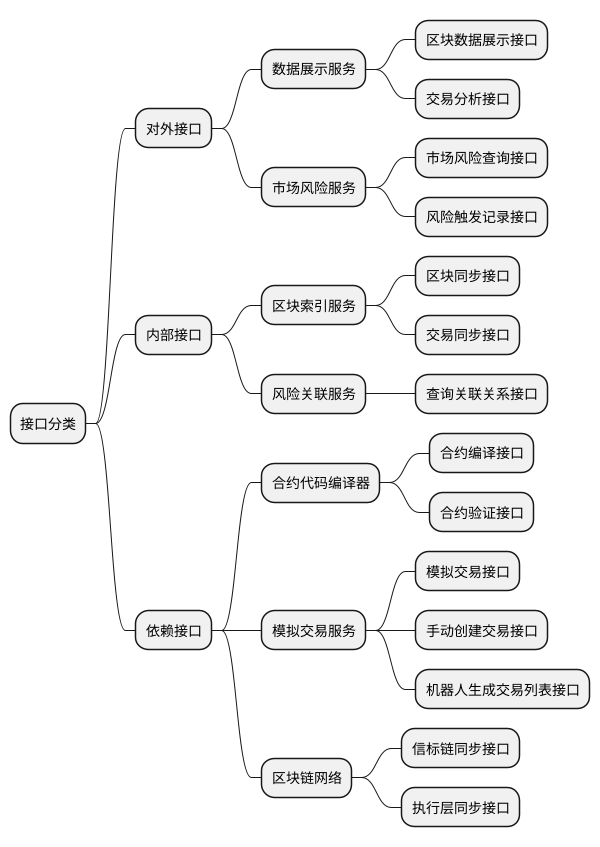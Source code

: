 @startmindmap
* 接口分类
** 对外接口
*** 数据展示服务
**** 区块数据展示接口
**** 交易分析接口
*** 市场风险服务
**** 市场风险查询接口
**** 风险触发记录接口
** 内部接口
*** 区块索引服务
**** 区块同步接口
**** 交易同步接口
*** 风险关联服务
**** 查询关联关系接口
** 依赖接口
*** 合约代码编译器
**** 合约编译接口
**** 合约验证接口
*** 模拟交易服务
**** 模拟交易接口
**** 手动创建交易接口
**** 机器人生成交易列表接口
*** 区块链网络
**** 信标链同步接口
**** 执行层同步接口
@endmindmap
